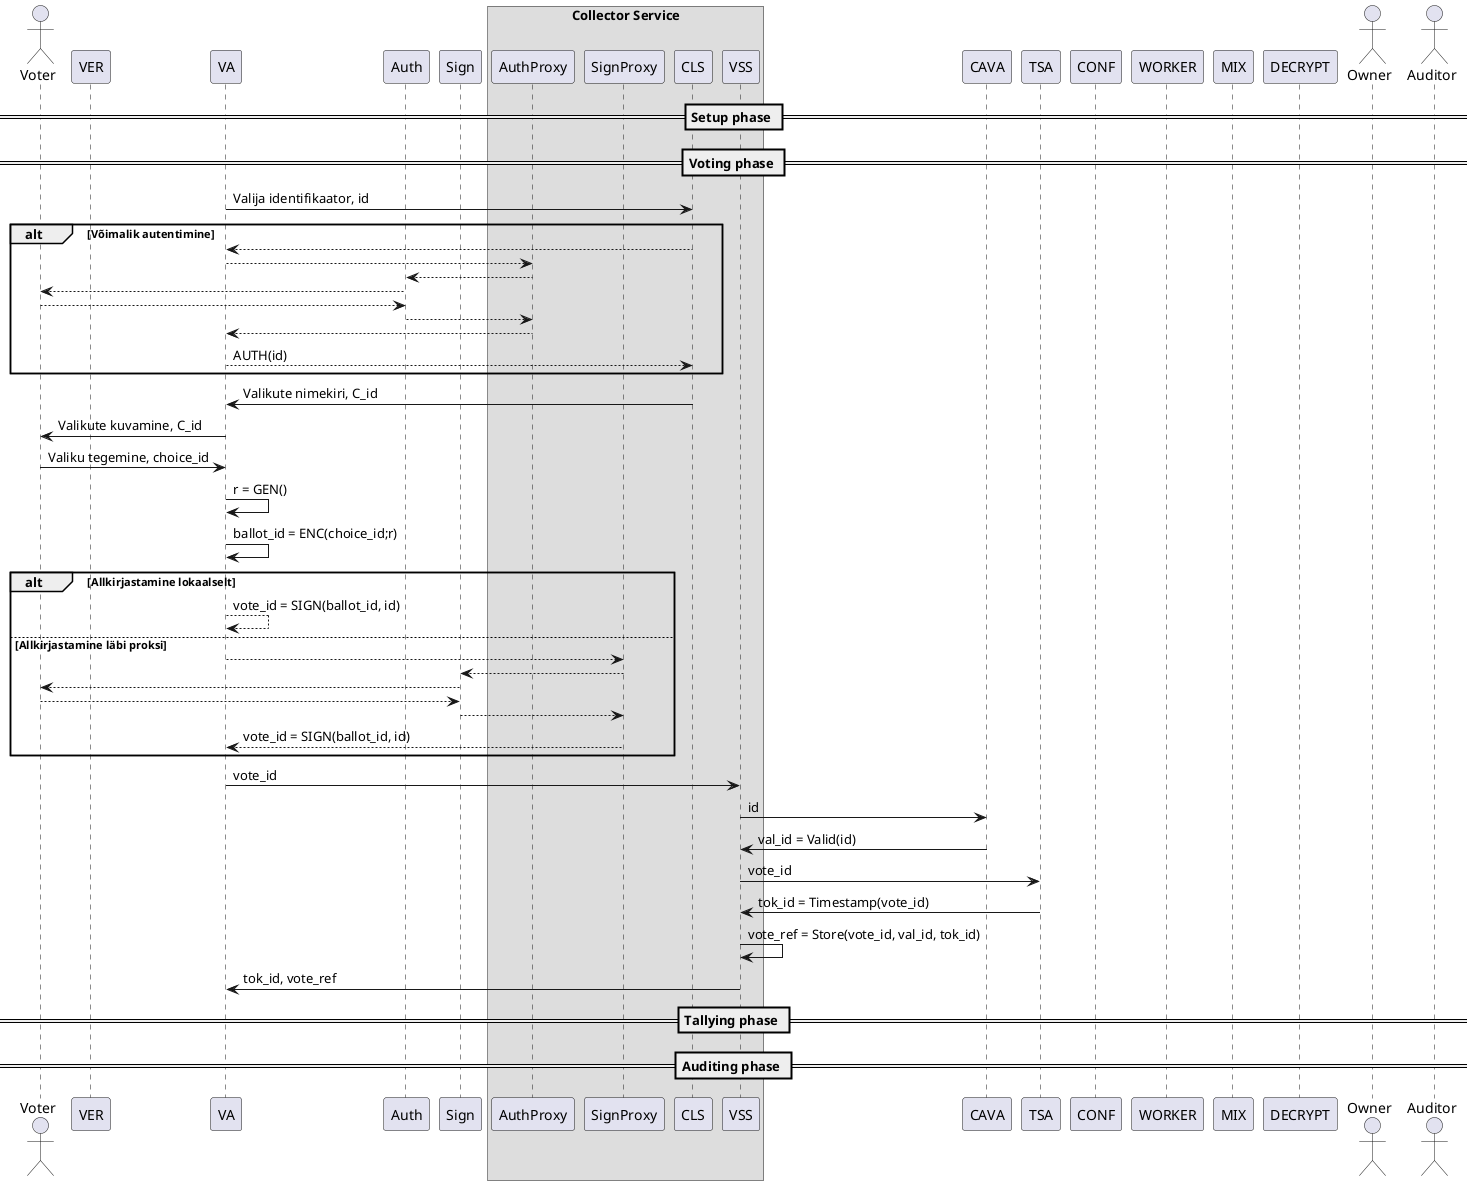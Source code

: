 @startuml

actor Voter
participant VER
participant VA

participant Auth
participant Sign

box "Collector Service"
  participant AuthProxy
  participant SignProxy
  participant CLS
  participant VSS
end box

participant CAVA
participant TSA

participant CONF
participant WORKER
participant MIX
participant DECRYPT
actor Owner
actor Auditor


== Setup phase ==

== Voting phase ==

VA -> CLS: Valija identifikaator, id

alt Võimalik autentimine
  CLS --> VA
  VA --> AuthProxy
  AuthProxy --> Auth
  Auth --> Voter
  Voter --> Auth
  Auth --> AuthProxy
  AuthProxy --> VA
  VA --> CLS: AUTH(id)
end

CLS -> VA: Valikute nimekiri, C_id

VA -> Voter: Valikute kuvamine, C_id
Voter -> VA: Valiku tegemine, choice_id

VA -> VA: r = GEN()
VA -> VA: ballot_id = ENC(choice_id;r)

alt Allkirjastamine lokaalselt
  VA --> VA: vote_id = SIGN(ballot_id, id)
else Allkirjastamine läbi proksi
  VA --> SignProxy
  SignProxy --> Sign
  Sign --> Voter
  Voter --> Sign
  Sign --> SignProxy
  SignProxy --> VA: vote_id = SIGN(ballot_id, id)
end

VA -> VSS: vote_id

VSS -> CAVA: id
CAVA -> VSS: val_id = Valid(id)

VSS -> TSA: vote_id
TSA -> VSS: tok_id = Timestamp(vote_id)

VSS -> VSS: vote_ref = Store(vote_id, val_id, tok_id)

VSS -> VA: tok_id, vote_ref


== Tallying phase ==

== Auditing phase ==


@enduml
